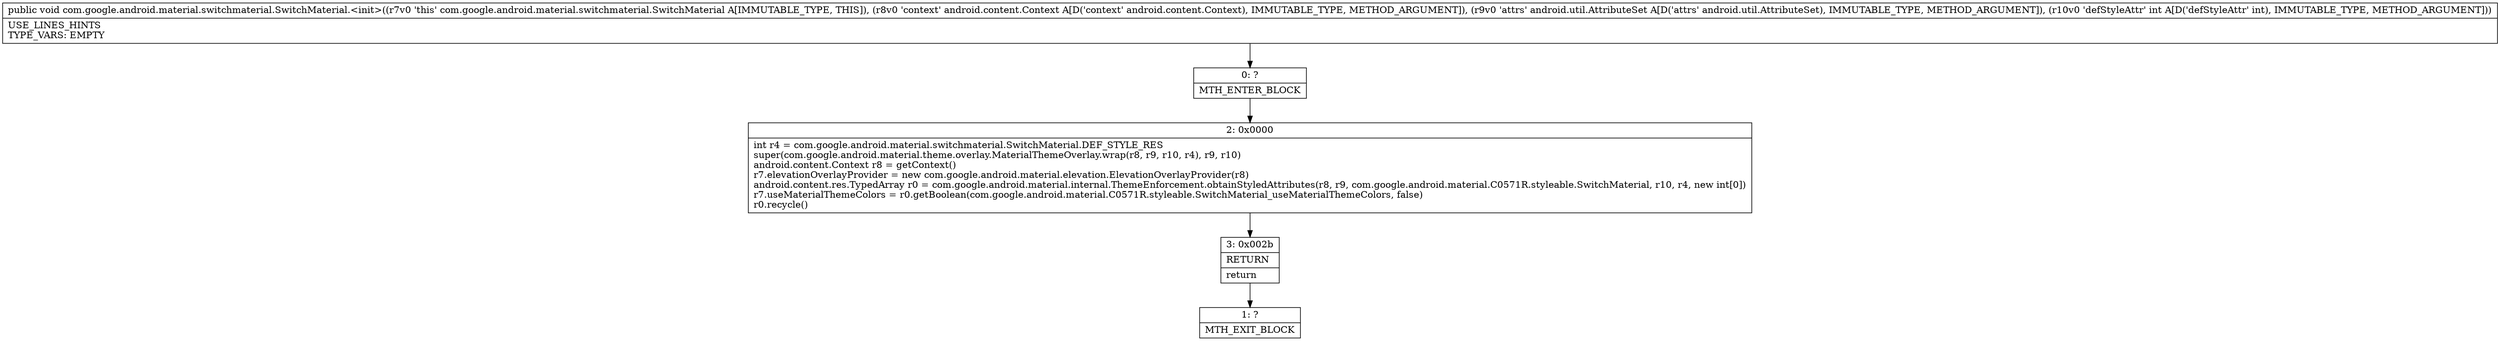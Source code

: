 digraph "CFG forcom.google.android.material.switchmaterial.SwitchMaterial.\<init\>(Landroid\/content\/Context;Landroid\/util\/AttributeSet;I)V" {
Node_0 [shape=record,label="{0\:\ ?|MTH_ENTER_BLOCK\l}"];
Node_2 [shape=record,label="{2\:\ 0x0000|int r4 = com.google.android.material.switchmaterial.SwitchMaterial.DEF_STYLE_RES\lsuper(com.google.android.material.theme.overlay.MaterialThemeOverlay.wrap(r8, r9, r10, r4), r9, r10)\landroid.content.Context r8 = getContext()\lr7.elevationOverlayProvider = new com.google.android.material.elevation.ElevationOverlayProvider(r8)\landroid.content.res.TypedArray r0 = com.google.android.material.internal.ThemeEnforcement.obtainStyledAttributes(r8, r9, com.google.android.material.C0571R.styleable.SwitchMaterial, r10, r4, new int[0])\lr7.useMaterialThemeColors = r0.getBoolean(com.google.android.material.C0571R.styleable.SwitchMaterial_useMaterialThemeColors, false)\lr0.recycle()\l}"];
Node_3 [shape=record,label="{3\:\ 0x002b|RETURN\l|return\l}"];
Node_1 [shape=record,label="{1\:\ ?|MTH_EXIT_BLOCK\l}"];
MethodNode[shape=record,label="{public void com.google.android.material.switchmaterial.SwitchMaterial.\<init\>((r7v0 'this' com.google.android.material.switchmaterial.SwitchMaterial A[IMMUTABLE_TYPE, THIS]), (r8v0 'context' android.content.Context A[D('context' android.content.Context), IMMUTABLE_TYPE, METHOD_ARGUMENT]), (r9v0 'attrs' android.util.AttributeSet A[D('attrs' android.util.AttributeSet), IMMUTABLE_TYPE, METHOD_ARGUMENT]), (r10v0 'defStyleAttr' int A[D('defStyleAttr' int), IMMUTABLE_TYPE, METHOD_ARGUMENT]))  | USE_LINES_HINTS\lTYPE_VARS: EMPTY\l}"];
MethodNode -> Node_0;Node_0 -> Node_2;
Node_2 -> Node_3;
Node_3 -> Node_1;
}

